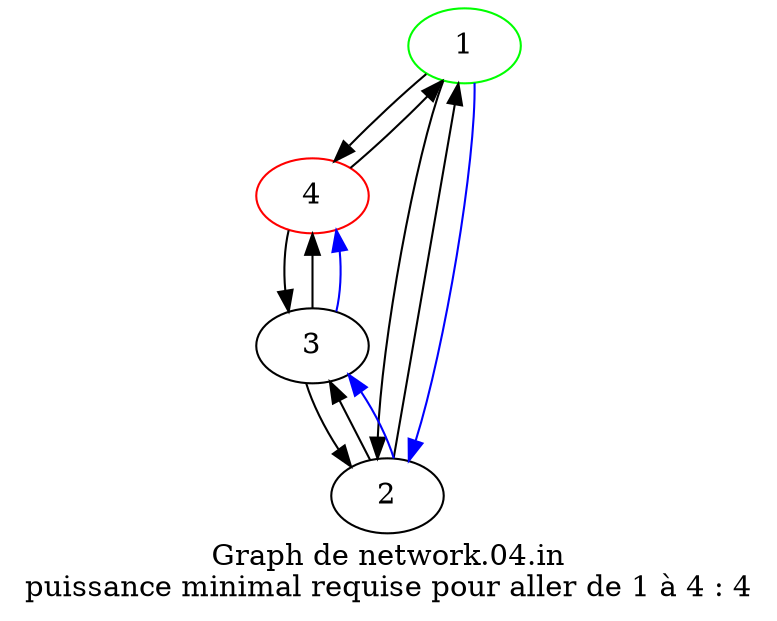 digraph G {
	1 [color=green]
	4 [color=red]
	1 -> 4
	1 -> 2
	2 -> 3
	2 -> 1
	3 -> 2
	3 -> 4
	4 -> 3
	4 -> 1
	1 -> 2 [color=blue]
	2 -> 3 [color=blue]
	3 -> 4 [color=blue]
	label="Graph de network.04.in
puissance minimal requise pour aller de 1 à 4 : 4"
}
